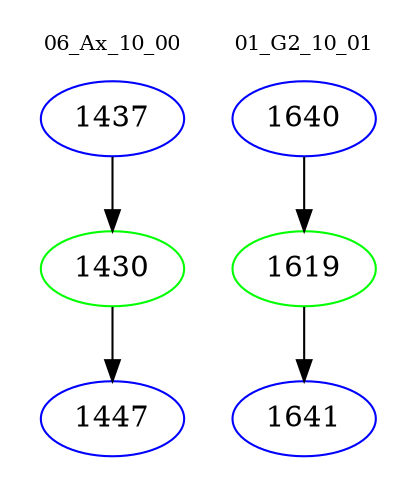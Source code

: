 digraph{
subgraph cluster_0 {
color = white
label = "06_Ax_10_00";
fontsize=10;
T0_1437 [label="1437", color="blue"]
T0_1437 -> T0_1430 [color="black"]
T0_1430 [label="1430", color="green"]
T0_1430 -> T0_1447 [color="black"]
T0_1447 [label="1447", color="blue"]
}
subgraph cluster_1 {
color = white
label = "01_G2_10_01";
fontsize=10;
T1_1640 [label="1640", color="blue"]
T1_1640 -> T1_1619 [color="black"]
T1_1619 [label="1619", color="green"]
T1_1619 -> T1_1641 [color="black"]
T1_1641 [label="1641", color="blue"]
}
}

